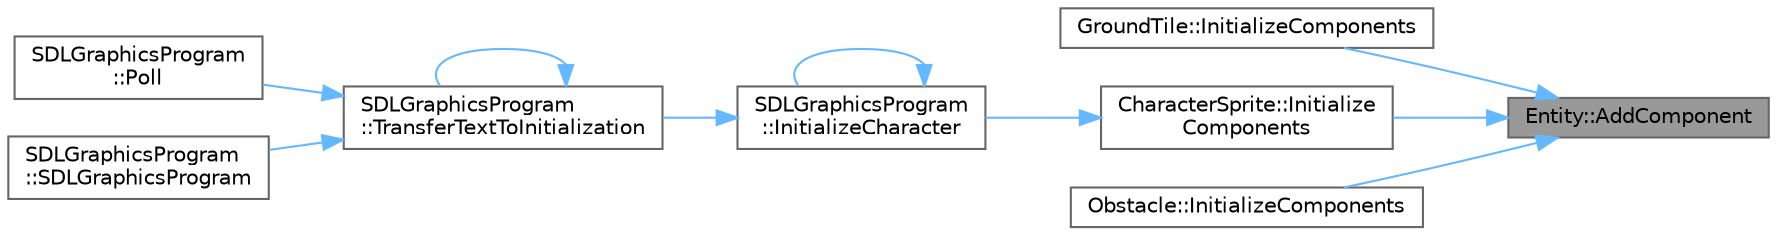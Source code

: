 digraph "Entity::AddComponent"
{
 // LATEX_PDF_SIZE
  bgcolor="transparent";
  edge [fontname=Helvetica,fontsize=10,labelfontname=Helvetica,labelfontsize=10];
  node [fontname=Helvetica,fontsize=10,shape=box,height=0.2,width=0.4];
  rankdir="RL";
  Node1 [id="Node000001",label="Entity::AddComponent",height=0.2,width=0.4,color="gray40", fillcolor="grey60", style="filled", fontcolor="black",tooltip="Adds a component to the entity."];
  Node1 -> Node2 [id="edge1_Node000001_Node000002",dir="back",color="steelblue1",style="solid",tooltip=" "];
  Node2 [id="Node000002",label="GroundTile::InitializeComponents",height=0.2,width=0.4,color="grey40", fillcolor="white", style="filled",URL="$struct_ground_tile.html#a95744c9b42dedd84cecb9514d4542fc4",tooltip="Initializes components for the ground tile entity."];
  Node1 -> Node3 [id="edge2_Node000001_Node000003",dir="back",color="steelblue1",style="solid",tooltip=" "];
  Node3 [id="Node000003",label="CharacterSprite::Initialize\lComponents",height=0.2,width=0.4,color="grey40", fillcolor="white", style="filled",URL="$struct_character_sprite.html#a3c19c947d1524372a39a4d41c09df224",tooltip="Initializes components for the character sprite entity."];
  Node3 -> Node4 [id="edge3_Node000003_Node000004",dir="back",color="steelblue1",style="solid",tooltip=" "];
  Node4 [id="Node000004",label="SDLGraphicsProgram\l::InitializeCharacter",height=0.2,width=0.4,color="grey40", fillcolor="white", style="filled",URL="$class_s_d_l_graphics_program.html#a37f3daea1e5db840b5e616380b5caf40",tooltip="Initializes characters with a list of images."];
  Node4 -> Node4 [id="edge4_Node000004_Node000004",dir="back",color="steelblue1",style="solid",tooltip=" "];
  Node4 -> Node5 [id="edge5_Node000004_Node000005",dir="back",color="steelblue1",style="solid",tooltip=" "];
  Node5 [id="Node000005",label="SDLGraphicsProgram\l::TransferTextToInitialization",height=0.2,width=0.4,color="grey40", fillcolor="white", style="filled",URL="$class_s_d_l_graphics_program.html#a1dd00cec7e43cf3d966e1b3ba90cc967",tooltip="Transfers text to initialization."];
  Node5 -> Node6 [id="edge6_Node000005_Node000006",dir="back",color="steelblue1",style="solid",tooltip=" "];
  Node6 [id="Node000006",label="SDLGraphicsProgram\l::Poll",height=0.2,width=0.4,color="grey40", fillcolor="white", style="filled",URL="$class_s_d_l_graphics_program.html#a5b78e5686035e0f3c66d0a09876651b4",tooltip="Polls events."];
  Node5 -> Node7 [id="edge7_Node000005_Node000007",dir="back",color="steelblue1",style="solid",tooltip=" "];
  Node7 [id="Node000007",label="SDLGraphicsProgram\l::SDLGraphicsProgram",height=0.2,width=0.4,color="grey40", fillcolor="white", style="filled",URL="$class_s_d_l_graphics_program.html#a976683178e086cd2a1a801fd9c501a7b",tooltip="Constructor for SDLGraphicsProgram."];
  Node5 -> Node5 [id="edge8_Node000005_Node000005",dir="back",color="steelblue1",style="solid",tooltip=" "];
  Node1 -> Node8 [id="edge9_Node000001_Node000008",dir="back",color="steelblue1",style="solid",tooltip=" "];
  Node8 [id="Node000008",label="Obstacle::InitializeComponents",height=0.2,width=0.4,color="grey40", fillcolor="white", style="filled",URL="$struct_obstacle.html#aa4de47e5f94e54f0a64e4facc95cca58",tooltip="Initializes components for the obstacle entity."];
}
